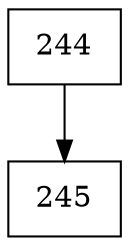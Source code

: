digraph G {
  node [shape=record];
  node0 [label="{244}"];
  node0 -> node1;
  node1 [label="{245}"];
}
